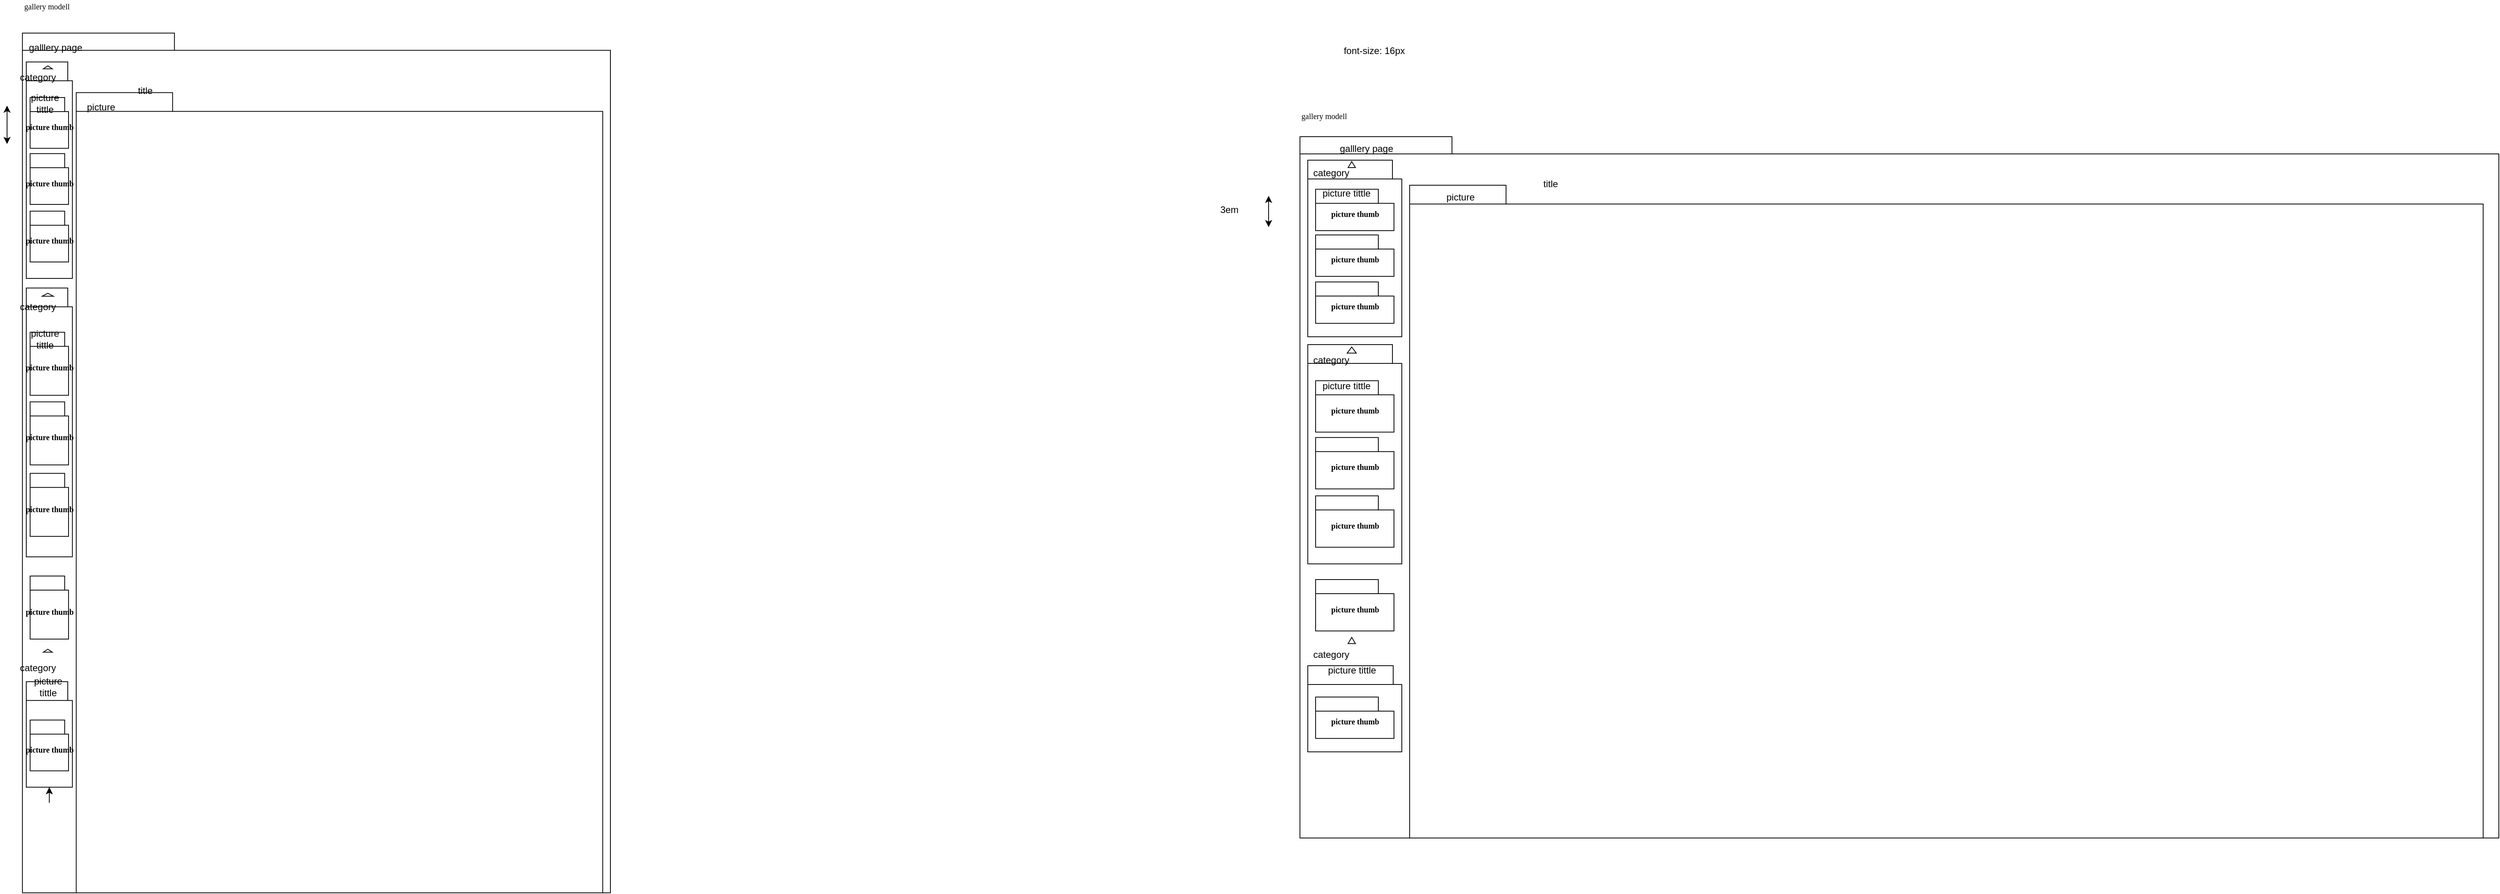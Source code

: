 <mxfile version="17.5.0" type="github">
  <diagram name="Page-1" id="b5b7bab2-c9e2-2cf4-8b2a-24fd1a2a6d21">
    <mxGraphModel dx="7940" dy="2216" grid="1" gridSize="10" guides="1" tooltips="1" connect="1" arrows="1" fold="1" page="1" pageScale="1" pageWidth="827" pageHeight="1169" background="none" math="0" shadow="0">
      <root>
        <mxCell id="0" />
        <mxCell id="1" parent="0" />
        <mxCell id="6e0c8c40b5770093-72" value="" style="shape=folder;fontStyle=1;spacingTop=10;tabWidth=194;tabHeight=22;tabPosition=left;html=1;rounded=0;shadow=0;comic=0;labelBackgroundColor=none;strokeWidth=1;fillColor=none;fontFamily=Verdana;fontSize=10;align=center;" parent="1" vertex="1">
          <mxGeometry x="-830" y="174.5" width="1530" height="895.5" as="geometry" />
        </mxCell>
        <mxCell id="6e0c8c40b5770093-30" value="" style="group" parent="1" vertex="1" connectable="0">
          <mxGeometry x="-820" y="204.5" width="120" height="225.5" as="geometry" />
        </mxCell>
        <mxCell id="6e0c8c40b5770093-24" value="" style="group" parent="6e0c8c40b5770093-30" vertex="1" connectable="0">
          <mxGeometry width="120" height="225.5" as="geometry" />
        </mxCell>
        <mxCell id="6e0c8c40b5770093-25" value="" style="shape=folder;fontStyle=1;spacingTop=10;tabWidth=123;tabHeight=24;tabPosition=left;html=1;rounded=0;shadow=0;comic=0;labelBackgroundColor=none;strokeWidth=1;fontFamily=Verdana;fontSize=10;align=center;" parent="6e0c8c40b5770093-24" vertex="1">
          <mxGeometry width="120" height="225.5" as="geometry" />
        </mxCell>
        <mxCell id="6e0c8c40b5770093-29" value="" style="triangle;whiteSpace=wrap;html=1;rounded=0;shadow=0;comic=0;labelBackgroundColor=none;strokeWidth=1;fontFamily=Verdana;fontSize=10;align=center;rotation=-90;" parent="6e0c8c40b5770093-24" vertex="1">
          <mxGeometry x="52.174" y="0.94" width="7.826" height="9.396" as="geometry" />
        </mxCell>
        <mxCell id="6e0c8c40b5770093-27" value="picture thumb" style="shape=folder;fontStyle=1;spacingTop=10;tabWidth=80;tabHeight=18;tabPosition=left;html=1;rounded=0;shadow=0;comic=0;labelBackgroundColor=none;strokeWidth=1;fontFamily=Verdana;fontSize=10;align=center;" parent="6e0c8c40b5770093-24" vertex="1">
          <mxGeometry x="10" y="37.11" width="100" height="52.89" as="geometry" />
        </mxCell>
        <mxCell id="-ySObx14bv-iCFgoItXj-18" value="category" style="text;html=1;strokeColor=none;fillColor=none;align=center;verticalAlign=middle;whiteSpace=wrap;rounded=0;" vertex="1" parent="6e0c8c40b5770093-24">
          <mxGeometry y="2.5" width="60" height="27.5" as="geometry" />
        </mxCell>
        <mxCell id="-ySObx14bv-iCFgoItXj-19" value="picture tittle" style="text;html=1;strokeColor=none;fillColor=none;align=center;verticalAlign=middle;whiteSpace=wrap;rounded=0;" vertex="1" parent="6e0c8c40b5770093-24">
          <mxGeometry x="10" y="37.11" width="79" height="11.5" as="geometry" />
        </mxCell>
        <mxCell id="-ySObx14bv-iCFgoItXj-22" value="picture thumb" style="shape=folder;fontStyle=1;spacingTop=10;tabWidth=80;tabHeight=18;tabPosition=left;html=1;rounded=0;shadow=0;comic=0;labelBackgroundColor=none;strokeWidth=1;fontFamily=Verdana;fontSize=10;align=center;" vertex="1" parent="6e0c8c40b5770093-24">
          <mxGeometry x="10" y="155.5" width="100" height="52.89" as="geometry" />
        </mxCell>
        <mxCell id="-ySObx14bv-iCFgoItXj-21" value="picture thumb" style="shape=folder;fontStyle=1;spacingTop=10;tabWidth=80;tabHeight=18;tabPosition=left;html=1;rounded=0;shadow=0;comic=0;labelBackgroundColor=none;strokeWidth=1;fontFamily=Verdana;fontSize=10;align=center;" vertex="1" parent="6e0c8c40b5770093-24">
          <mxGeometry x="10" y="95.5" width="100" height="52.89" as="geometry" />
        </mxCell>
        <mxCell id="6e0c8c40b5770093-33" value="" style="shape=folder;fontStyle=1;spacingTop=10;tabWidth=123;tabHeight=24;tabPosition=left;html=1;rounded=0;shadow=0;comic=0;labelBackgroundColor=none;strokeColor=#000000;strokeWidth=1;fillColor=#ffffff;fontFamily=Verdana;fontSize=10;fontColor=#000000;align=center;" parent="1" vertex="1">
          <mxGeometry x="-690" y="236.5" width="1370" height="833.5" as="geometry" />
        </mxCell>
        <mxCell id="6e0c8c40b5770093-73" value="&lt;div&gt;gallery modell&lt;/div&gt;" style="text;html=1;align=left;verticalAlign=top;spacingTop=-4;fontSize=10;fontFamily=Verdana" parent="1" vertex="1">
          <mxGeometry x="-830" y="140" width="130" height="20" as="geometry" />
        </mxCell>
        <mxCell id="-ySObx14bv-iCFgoItXj-1" value="galllery page" style="text;html=1;strokeColor=none;fillColor=none;align=center;verticalAlign=middle;whiteSpace=wrap;rounded=0;" vertex="1" parent="1">
          <mxGeometry x="-820" y="174.5" width="150" height="30" as="geometry" />
        </mxCell>
        <mxCell id="-ySObx14bv-iCFgoItXj-2" value="picture" style="text;html=1;strokeColor=none;fillColor=none;align=center;verticalAlign=middle;whiteSpace=wrap;rounded=0;" vertex="1" parent="1">
          <mxGeometry x="-700" y="236.5" width="150" height="30" as="geometry" />
        </mxCell>
        <mxCell id="-ySObx14bv-iCFgoItXj-3" value="title" style="text;html=1;strokeColor=none;fillColor=none;align=center;verticalAlign=middle;whiteSpace=wrap;rounded=0;" vertex="1" parent="1">
          <mxGeometry x="-540" y="220" width="60" height="30" as="geometry" />
        </mxCell>
        <mxCell id="-ySObx14bv-iCFgoItXj-23" value="" style="group" vertex="1" connectable="0" parent="1">
          <mxGeometry x="-820" y="440" width="120" height="280" as="geometry" />
        </mxCell>
        <mxCell id="-ySObx14bv-iCFgoItXj-24" value="" style="group" vertex="1" connectable="0" parent="-ySObx14bv-iCFgoItXj-23">
          <mxGeometry width="120" height="280" as="geometry" />
        </mxCell>
        <mxCell id="-ySObx14bv-iCFgoItXj-25" value="" style="shape=folder;fontStyle=1;spacingTop=10;tabWidth=123;tabHeight=24;tabPosition=left;html=1;rounded=0;shadow=0;comic=0;labelBackgroundColor=none;strokeWidth=1;fontFamily=Verdana;fontSize=10;align=center;" vertex="1" parent="-ySObx14bv-iCFgoItXj-24">
          <mxGeometry width="120" height="280" as="geometry" />
        </mxCell>
        <mxCell id="-ySObx14bv-iCFgoItXj-26" value="" style="triangle;whiteSpace=wrap;html=1;rounded=0;shadow=0;comic=0;labelBackgroundColor=none;strokeWidth=1;fontFamily=Verdana;fontSize=10;align=center;rotation=-90;" vertex="1" parent="-ySObx14bv-iCFgoItXj-24">
          <mxGeometry x="52.174" y="1.167" width="7.826" height="11.667" as="geometry" />
        </mxCell>
        <mxCell id="-ySObx14bv-iCFgoItXj-27" value="picture thumb" style="shape=folder;fontStyle=1;spacingTop=10;tabWidth=80;tabHeight=18;tabPosition=left;html=1;rounded=0;shadow=0;comic=0;labelBackgroundColor=none;strokeWidth=1;fontFamily=Verdana;fontSize=10;align=center;" vertex="1" parent="-ySObx14bv-iCFgoItXj-24">
          <mxGeometry x="10" y="46.079" width="100" height="65.673" as="geometry" />
        </mxCell>
        <mxCell id="-ySObx14bv-iCFgoItXj-28" value="category" style="text;html=1;strokeColor=none;fillColor=none;align=center;verticalAlign=middle;whiteSpace=wrap;rounded=0;" vertex="1" parent="-ySObx14bv-iCFgoItXj-24">
          <mxGeometry y="3.104" width="60" height="34.146" as="geometry" />
        </mxCell>
        <mxCell id="-ySObx14bv-iCFgoItXj-29" value="picture tittle" style="text;html=1;strokeColor=none;fillColor=none;align=center;verticalAlign=middle;whiteSpace=wrap;rounded=0;" vertex="1" parent="-ySObx14bv-iCFgoItXj-24">
          <mxGeometry x="10" y="46.079" width="79" height="14.279" as="geometry" />
        </mxCell>
        <mxCell id="-ySObx14bv-iCFgoItXj-30" value="picture thumb" style="shape=folder;fontStyle=1;spacingTop=10;tabWidth=80;tabHeight=18;tabPosition=left;html=1;rounded=0;shadow=0;comic=0;labelBackgroundColor=none;strokeWidth=1;fontFamily=Verdana;fontSize=10;align=center;" vertex="1" parent="-ySObx14bv-iCFgoItXj-24">
          <mxGeometry x="10" y="193.082" width="100" height="65.673" as="geometry" />
        </mxCell>
        <mxCell id="-ySObx14bv-iCFgoItXj-31" value="picture thumb" style="shape=folder;fontStyle=1;spacingTop=10;tabWidth=80;tabHeight=18;tabPosition=left;html=1;rounded=0;shadow=0;comic=0;labelBackgroundColor=none;strokeWidth=1;fontFamily=Verdana;fontSize=10;align=center;" vertex="1" parent="-ySObx14bv-iCFgoItXj-24">
          <mxGeometry x="10" y="118.581" width="100" height="65.673" as="geometry" />
        </mxCell>
        <mxCell id="-ySObx14bv-iCFgoItXj-32" value="" style="group" vertex="1" connectable="0" parent="1">
          <mxGeometry x="-820" y="730" width="120" height="225.5" as="geometry" />
        </mxCell>
        <mxCell id="-ySObx14bv-iCFgoItXj-33" value="" style="group" vertex="1" connectable="0" parent="-ySObx14bv-iCFgoItXj-32">
          <mxGeometry y="40" width="120" height="225.5" as="geometry" />
        </mxCell>
        <mxCell id="-ySObx14bv-iCFgoItXj-34" value="" style="shape=folder;fontStyle=1;spacingTop=10;tabWidth=123;tabHeight=24;tabPosition=left;html=1;rounded=0;shadow=0;comic=0;labelBackgroundColor=none;strokeWidth=1;fontFamily=Verdana;fontSize=10;align=center;" vertex="1" parent="-ySObx14bv-iCFgoItXj-33">
          <mxGeometry y="80" width="120" height="110" as="geometry" />
        </mxCell>
        <mxCell id="-ySObx14bv-iCFgoItXj-35" value="" style="triangle;whiteSpace=wrap;html=1;rounded=0;shadow=0;comic=0;labelBackgroundColor=none;strokeWidth=1;fontFamily=Verdana;fontSize=10;align=center;rotation=-90;" vertex="1" parent="-ySObx14bv-iCFgoItXj-33">
          <mxGeometry x="52.174" y="43.1" width="7.826" height="9.396" as="geometry" />
        </mxCell>
        <mxCell id="-ySObx14bv-iCFgoItXj-36" value="picture thumb" style="shape=folder;fontStyle=1;spacingTop=10;tabWidth=80;tabHeight=18;tabPosition=left;html=1;rounded=0;shadow=0;comic=0;labelBackgroundColor=none;strokeWidth=1;fontFamily=Verdana;fontSize=10;align=center;" vertex="1" parent="-ySObx14bv-iCFgoItXj-33">
          <mxGeometry x="10" y="120" width="100" height="52.89" as="geometry" />
        </mxCell>
        <mxCell id="-ySObx14bv-iCFgoItXj-37" value="category" style="text;html=1;strokeColor=none;fillColor=none;align=center;verticalAlign=middle;whiteSpace=wrap;rounded=0;" vertex="1" parent="-ySObx14bv-iCFgoItXj-33">
          <mxGeometry y="52.5" width="60" height="27.5" as="geometry" />
        </mxCell>
        <mxCell id="-ySObx14bv-iCFgoItXj-38" value="picture tittle" style="text;html=1;strokeColor=none;fillColor=none;align=center;verticalAlign=middle;whiteSpace=wrap;rounded=0;" vertex="1" parent="-ySObx14bv-iCFgoItXj-33">
          <mxGeometry x="16.59" y="80.0" width="79" height="11.5" as="geometry" />
        </mxCell>
        <mxCell id="-ySObx14bv-iCFgoItXj-48" style="edgeStyle=orthogonalEdgeStyle;rounded=0;orthogonalLoop=1;jettySize=auto;html=1;exitX=0.5;exitY=1;exitDx=0;exitDy=0;exitPerimeter=0;" edge="1" parent="-ySObx14bv-iCFgoItXj-33" source="-ySObx14bv-iCFgoItXj-34" target="-ySObx14bv-iCFgoItXj-34">
          <mxGeometry relative="1" as="geometry" />
        </mxCell>
        <mxCell id="-ySObx14bv-iCFgoItXj-51" value="picture thumb" style="shape=folder;fontStyle=1;spacingTop=10;tabWidth=80;tabHeight=18;tabPosition=left;html=1;rounded=0;shadow=0;comic=0;labelBackgroundColor=none;strokeWidth=1;fontFamily=Verdana;fontSize=10;align=center;" vertex="1" parent="-ySObx14bv-iCFgoItXj-32">
          <mxGeometry x="10" y="10.002" width="100" height="65.673" as="geometry" />
        </mxCell>
        <mxCell id="-ySObx14bv-iCFgoItXj-44" value="" style="shape=image;html=1;verticalAlign=top;verticalLabelPosition=bottom;labelBackgroundColor=#ffffff;imageAspect=0;image=https://cdn1.iconfinder.com/data/icons/web-and-mobile-in-square/100/WebInSquare_1.5EXTENDED-24-128.png" vertex="1" parent="1">
          <mxGeometry x="-690" y="266.5" width="1370" height="793.5" as="geometry" />
        </mxCell>
        <mxCell id="-ySObx14bv-iCFgoItXj-45" value="" style="endArrow=classic;startArrow=classic;html=1;rounded=0;" edge="1" parent="1">
          <mxGeometry width="50" height="50" relative="1" as="geometry">
            <mxPoint x="-870" y="290" as="sourcePoint" />
            <mxPoint x="-870" y="250" as="targetPoint" />
          </mxGeometry>
        </mxCell>
        <mxCell id="-ySObx14bv-iCFgoItXj-46" value="3em" style="text;html=1;strokeColor=none;fillColor=none;align=center;verticalAlign=middle;whiteSpace=wrap;rounded=0;" vertex="1" parent="1">
          <mxGeometry x="-950" y="253" width="60" height="30" as="geometry" />
        </mxCell>
        <mxCell id="-ySObx14bv-iCFgoItXj-47" value="font-size: 16px" style="text;html=1;strokeColor=none;fillColor=none;align=center;verticalAlign=middle;whiteSpace=wrap;rounded=0;" vertex="1" parent="1">
          <mxGeometry x="-790" y="50" width="110" height="30" as="geometry" />
        </mxCell>
        <mxCell id="-ySObx14bv-iCFgoItXj-88" value="" style="group" vertex="1" connectable="0" parent="1">
          <mxGeometry x="-2480" width="770" height="1140" as="geometry" />
        </mxCell>
        <mxCell id="-ySObx14bv-iCFgoItXj-53" value="" style="shape=folder;fontStyle=1;spacingTop=10;tabWidth=194;tabHeight=22;tabPosition=left;html=1;rounded=0;shadow=0;comic=0;labelBackgroundColor=none;strokeWidth=1;fillColor=none;fontFamily=Verdana;fontSize=10;align=center;" vertex="1" parent="-ySObx14bv-iCFgoItXj-88">
          <mxGeometry x="19.618" y="42.29" width="750.382" height="1097.71" as="geometry" />
        </mxCell>
        <mxCell id="-ySObx14bv-iCFgoItXj-54" value="" style="group" vertex="1" connectable="0" parent="-ySObx14bv-iCFgoItXj-88">
          <mxGeometry x="24.522" y="79.065" width="58.854" height="276.419" as="geometry" />
        </mxCell>
        <mxCell id="-ySObx14bv-iCFgoItXj-55" value="" style="group" vertex="1" connectable="0" parent="-ySObx14bv-iCFgoItXj-54">
          <mxGeometry width="58.854" height="276.419" as="geometry" />
        </mxCell>
        <mxCell id="-ySObx14bv-iCFgoItXj-56" value="" style="shape=folder;fontStyle=1;spacingTop=10;tabWidth=123;tabHeight=24;tabPosition=left;html=1;rounded=0;shadow=0;comic=0;labelBackgroundColor=none;strokeWidth=1;fontFamily=Verdana;fontSize=10;align=center;" vertex="1" parent="-ySObx14bv-iCFgoItXj-55">
          <mxGeometry width="58.854" height="276.419" as="geometry" />
        </mxCell>
        <mxCell id="-ySObx14bv-iCFgoItXj-57" value="" style="triangle;whiteSpace=wrap;html=1;rounded=0;shadow=0;comic=0;labelBackgroundColor=none;strokeWidth=1;fontFamily=Verdana;fontSize=10;align=center;rotation=-90;" vertex="1" parent="-ySObx14bv-iCFgoItXj-55">
          <mxGeometry x="25.588" y="1.152" width="3.838" height="11.517" as="geometry" />
        </mxCell>
        <mxCell id="-ySObx14bv-iCFgoItXj-58" value="picture thumb" style="shape=folder;fontStyle=1;spacingTop=10;tabWidth=80;tabHeight=18;tabPosition=left;html=1;rounded=0;shadow=0;comic=0;labelBackgroundColor=none;strokeWidth=1;fontFamily=Verdana;fontSize=10;align=center;" vertex="1" parent="-ySObx14bv-iCFgoItXj-55">
          <mxGeometry x="4.904" y="45.49" width="49.045" height="64.833" as="geometry" />
        </mxCell>
        <mxCell id="-ySObx14bv-iCFgoItXj-59" value="category" style="text;html=1;strokeColor=none;fillColor=none;align=center;verticalAlign=middle;whiteSpace=wrap;rounded=0;" vertex="1" parent="-ySObx14bv-iCFgoItXj-55">
          <mxGeometry y="3.065" width="29.427" height="33.71" as="geometry" />
        </mxCell>
        <mxCell id="-ySObx14bv-iCFgoItXj-60" value="picture tittle" style="text;html=1;strokeColor=none;fillColor=none;align=center;verticalAlign=middle;whiteSpace=wrap;rounded=0;" vertex="1" parent="-ySObx14bv-iCFgoItXj-55">
          <mxGeometry x="4.904" y="45.49" width="38.745" height="14.097" as="geometry" />
        </mxCell>
        <mxCell id="-ySObx14bv-iCFgoItXj-61" value="picture thumb" style="shape=folder;fontStyle=1;spacingTop=10;tabWidth=80;tabHeight=18;tabPosition=left;html=1;rounded=0;shadow=0;comic=0;labelBackgroundColor=none;strokeWidth=1;fontFamily=Verdana;fontSize=10;align=center;" vertex="1" parent="-ySObx14bv-iCFgoItXj-55">
          <mxGeometry x="4.904" y="190.613" width="49.045" height="64.833" as="geometry" />
        </mxCell>
        <mxCell id="-ySObx14bv-iCFgoItXj-62" value="picture thumb" style="shape=folder;fontStyle=1;spacingTop=10;tabWidth=80;tabHeight=18;tabPosition=left;html=1;rounded=0;shadow=0;comic=0;labelBackgroundColor=none;strokeWidth=1;fontFamily=Verdana;fontSize=10;align=center;" vertex="1" parent="-ySObx14bv-iCFgoItXj-55">
          <mxGeometry x="4.904" y="117.065" width="49.045" height="64.833" as="geometry" />
        </mxCell>
        <mxCell id="-ySObx14bv-iCFgoItXj-63" value="" style="shape=folder;fontStyle=1;spacingTop=10;tabWidth=123;tabHeight=24;tabPosition=left;html=1;rounded=0;shadow=0;comic=0;labelBackgroundColor=none;strokeColor=#000000;strokeWidth=1;fillColor=#ffffff;fontFamily=Verdana;fontSize=10;fontColor=#000000;align=center;" vertex="1" parent="-ySObx14bv-iCFgoItXj-88">
          <mxGeometry x="88.28" y="118.29" width="671.911" height="1021.71" as="geometry" />
        </mxCell>
        <mxCell id="-ySObx14bv-iCFgoItXj-64" value="&lt;div&gt;gallery modell&lt;/div&gt;" style="text;html=1;align=left;verticalAlign=top;spacingTop=-4;fontSize=10;fontFamily=Verdana" vertex="1" parent="-ySObx14bv-iCFgoItXj-88">
          <mxGeometry x="19.618" width="63.758" height="24.516" as="geometry" />
        </mxCell>
        <mxCell id="-ySObx14bv-iCFgoItXj-65" value="galllery page" style="text;html=1;strokeColor=none;fillColor=none;align=center;verticalAlign=middle;whiteSpace=wrap;rounded=0;" vertex="1" parent="-ySObx14bv-iCFgoItXj-88">
          <mxGeometry x="24.522" y="42.29" width="73.567" height="36.774" as="geometry" />
        </mxCell>
        <mxCell id="-ySObx14bv-iCFgoItXj-66" value="picture" style="text;html=1;strokeColor=none;fillColor=none;align=center;verticalAlign=middle;whiteSpace=wrap;rounded=0;" vertex="1" parent="-ySObx14bv-iCFgoItXj-88">
          <mxGeometry x="83.376" y="118.29" width="73.567" height="36.774" as="geometry" />
        </mxCell>
        <mxCell id="-ySObx14bv-iCFgoItXj-67" value="title" style="text;html=1;strokeColor=none;fillColor=none;align=center;verticalAlign=middle;whiteSpace=wrap;rounded=0;" vertex="1" parent="-ySObx14bv-iCFgoItXj-88">
          <mxGeometry x="161.847" y="98.065" width="29.427" height="36.774" as="geometry" />
        </mxCell>
        <mxCell id="-ySObx14bv-iCFgoItXj-68" value="" style="group" vertex="1" connectable="0" parent="-ySObx14bv-iCFgoItXj-88">
          <mxGeometry x="24.522" y="367.742" width="58.854" height="343.226" as="geometry" />
        </mxCell>
        <mxCell id="-ySObx14bv-iCFgoItXj-69" value="" style="group" vertex="1" connectable="0" parent="-ySObx14bv-iCFgoItXj-68">
          <mxGeometry width="58.854" height="343.226" as="geometry" />
        </mxCell>
        <mxCell id="-ySObx14bv-iCFgoItXj-70" value="" style="shape=folder;fontStyle=1;spacingTop=10;tabWidth=123;tabHeight=24;tabPosition=left;html=1;rounded=0;shadow=0;comic=0;labelBackgroundColor=none;strokeWidth=1;fontFamily=Verdana;fontSize=10;align=center;" vertex="1" parent="-ySObx14bv-iCFgoItXj-69">
          <mxGeometry width="58.854" height="343.226" as="geometry" />
        </mxCell>
        <mxCell id="-ySObx14bv-iCFgoItXj-71" value="" style="triangle;whiteSpace=wrap;html=1;rounded=0;shadow=0;comic=0;labelBackgroundColor=none;strokeWidth=1;fontFamily=Verdana;fontSize=10;align=center;rotation=-90;" vertex="1" parent="-ySObx14bv-iCFgoItXj-69">
          <mxGeometry x="25.588" y="1.43" width="3.838" height="14.301" as="geometry" />
        </mxCell>
        <mxCell id="-ySObx14bv-iCFgoItXj-72" value="picture thumb" style="shape=folder;fontStyle=1;spacingTop=10;tabWidth=80;tabHeight=18;tabPosition=left;html=1;rounded=0;shadow=0;comic=0;labelBackgroundColor=none;strokeWidth=1;fontFamily=Verdana;fontSize=10;align=center;" vertex="1" parent="-ySObx14bv-iCFgoItXj-69">
          <mxGeometry x="4.904" y="56.484" width="49.045" height="80.502" as="geometry" />
        </mxCell>
        <mxCell id="-ySObx14bv-iCFgoItXj-73" value="category" style="text;html=1;strokeColor=none;fillColor=none;align=center;verticalAlign=middle;whiteSpace=wrap;rounded=0;" vertex="1" parent="-ySObx14bv-iCFgoItXj-69">
          <mxGeometry y="3.805" width="29.427" height="41.857" as="geometry" />
        </mxCell>
        <mxCell id="-ySObx14bv-iCFgoItXj-74" value="picture tittle" style="text;html=1;strokeColor=none;fillColor=none;align=center;verticalAlign=middle;whiteSpace=wrap;rounded=0;" vertex="1" parent="-ySObx14bv-iCFgoItXj-69">
          <mxGeometry x="4.904" y="56.484" width="38.745" height="17.504" as="geometry" />
        </mxCell>
        <mxCell id="-ySObx14bv-iCFgoItXj-75" value="picture thumb" style="shape=folder;fontStyle=1;spacingTop=10;tabWidth=80;tabHeight=18;tabPosition=left;html=1;rounded=0;shadow=0;comic=0;labelBackgroundColor=none;strokeWidth=1;fontFamily=Verdana;fontSize=10;align=center;" vertex="1" parent="-ySObx14bv-iCFgoItXj-69">
          <mxGeometry x="4.904" y="236.681" width="49.045" height="80.502" as="geometry" />
        </mxCell>
        <mxCell id="-ySObx14bv-iCFgoItXj-76" value="picture thumb" style="shape=folder;fontStyle=1;spacingTop=10;tabWidth=80;tabHeight=18;tabPosition=left;html=1;rounded=0;shadow=0;comic=0;labelBackgroundColor=none;strokeWidth=1;fontFamily=Verdana;fontSize=10;align=center;" vertex="1" parent="-ySObx14bv-iCFgoItXj-69">
          <mxGeometry x="4.904" y="145.357" width="49.045" height="80.502" as="geometry" />
        </mxCell>
        <mxCell id="-ySObx14bv-iCFgoItXj-77" value="" style="group" vertex="1" connectable="0" parent="-ySObx14bv-iCFgoItXj-88">
          <mxGeometry x="24.522" y="723.226" width="58.854" height="276.419" as="geometry" />
        </mxCell>
        <mxCell id="-ySObx14bv-iCFgoItXj-78" value="" style="group" vertex="1" connectable="0" parent="-ySObx14bv-iCFgoItXj-77">
          <mxGeometry y="49.032" width="58.854" height="276.419" as="geometry" />
        </mxCell>
        <mxCell id="-ySObx14bv-iCFgoItXj-79" value="" style="shape=folder;fontStyle=1;spacingTop=10;tabWidth=123;tabHeight=24;tabPosition=left;html=1;rounded=0;shadow=0;comic=0;labelBackgroundColor=none;strokeWidth=1;fontFamily=Verdana;fontSize=10;align=center;" vertex="1" parent="-ySObx14bv-iCFgoItXj-78">
          <mxGeometry y="98.065" width="58.854" height="134.839" as="geometry" />
        </mxCell>
        <mxCell id="-ySObx14bv-iCFgoItXj-80" value="" style="triangle;whiteSpace=wrap;html=1;rounded=0;shadow=0;comic=0;labelBackgroundColor=none;strokeWidth=1;fontFamily=Verdana;fontSize=10;align=center;rotation=-90;" vertex="1" parent="-ySObx14bv-iCFgoItXj-78">
          <mxGeometry x="25.588" y="52.832" width="3.838" height="11.517" as="geometry" />
        </mxCell>
        <mxCell id="-ySObx14bv-iCFgoItXj-81" value="picture thumb" style="shape=folder;fontStyle=1;spacingTop=10;tabWidth=80;tabHeight=18;tabPosition=left;html=1;rounded=0;shadow=0;comic=0;labelBackgroundColor=none;strokeWidth=1;fontFamily=Verdana;fontSize=10;align=center;" vertex="1" parent="-ySObx14bv-iCFgoItXj-78">
          <mxGeometry x="4.904" y="147.097" width="49.045" height="64.833" as="geometry" />
        </mxCell>
        <mxCell id="-ySObx14bv-iCFgoItXj-82" value="category" style="text;html=1;strokeColor=none;fillColor=none;align=center;verticalAlign=middle;whiteSpace=wrap;rounded=0;" vertex="1" parent="-ySObx14bv-iCFgoItXj-78">
          <mxGeometry y="64.355" width="29.427" height="33.71" as="geometry" />
        </mxCell>
        <mxCell id="-ySObx14bv-iCFgoItXj-83" value="picture tittle" style="text;html=1;strokeColor=none;fillColor=none;align=center;verticalAlign=middle;whiteSpace=wrap;rounded=0;" vertex="1" parent="-ySObx14bv-iCFgoItXj-78">
          <mxGeometry x="8.136" y="98.065" width="38.745" height="14.097" as="geometry" />
        </mxCell>
        <mxCell id="-ySObx14bv-iCFgoItXj-84" style="edgeStyle=orthogonalEdgeStyle;rounded=0;orthogonalLoop=1;jettySize=auto;html=1;exitX=0.5;exitY=1;exitDx=0;exitDy=0;exitPerimeter=0;" edge="1" parent="-ySObx14bv-iCFgoItXj-78" source="-ySObx14bv-iCFgoItXj-79" target="-ySObx14bv-iCFgoItXj-79">
          <mxGeometry relative="1" as="geometry" />
        </mxCell>
        <mxCell id="-ySObx14bv-iCFgoItXj-85" value="picture thumb" style="shape=folder;fontStyle=1;spacingTop=10;tabWidth=80;tabHeight=18;tabPosition=left;html=1;rounded=0;shadow=0;comic=0;labelBackgroundColor=none;strokeWidth=1;fontFamily=Verdana;fontSize=10;align=center;" vertex="1" parent="-ySObx14bv-iCFgoItXj-77">
          <mxGeometry x="4.904" y="12.261" width="49.045" height="80.502" as="geometry" />
        </mxCell>
        <mxCell id="-ySObx14bv-iCFgoItXj-86" value="" style="shape=image;html=1;verticalAlign=top;verticalLabelPosition=bottom;labelBackgroundColor=#ffffff;imageAspect=0;image=https://cdn1.iconfinder.com/data/icons/web-and-mobile-in-square/100/WebInSquare_1.5EXTENDED-24-128.png" vertex="1" parent="-ySObx14bv-iCFgoItXj-88">
          <mxGeometry x="98.09" y="180" width="641.91" height="960" as="geometry" />
        </mxCell>
        <mxCell id="-ySObx14bv-iCFgoItXj-87" value="" style="endArrow=classic;startArrow=classic;html=1;rounded=0;" edge="1" parent="-ySObx14bv-iCFgoItXj-88">
          <mxGeometry width="50" height="50" relative="1" as="geometry">
            <mxPoint y="183.871" as="sourcePoint" />
            <mxPoint y="134.839" as="targetPoint" />
          </mxGeometry>
        </mxCell>
      </root>
    </mxGraphModel>
  </diagram>
</mxfile>
